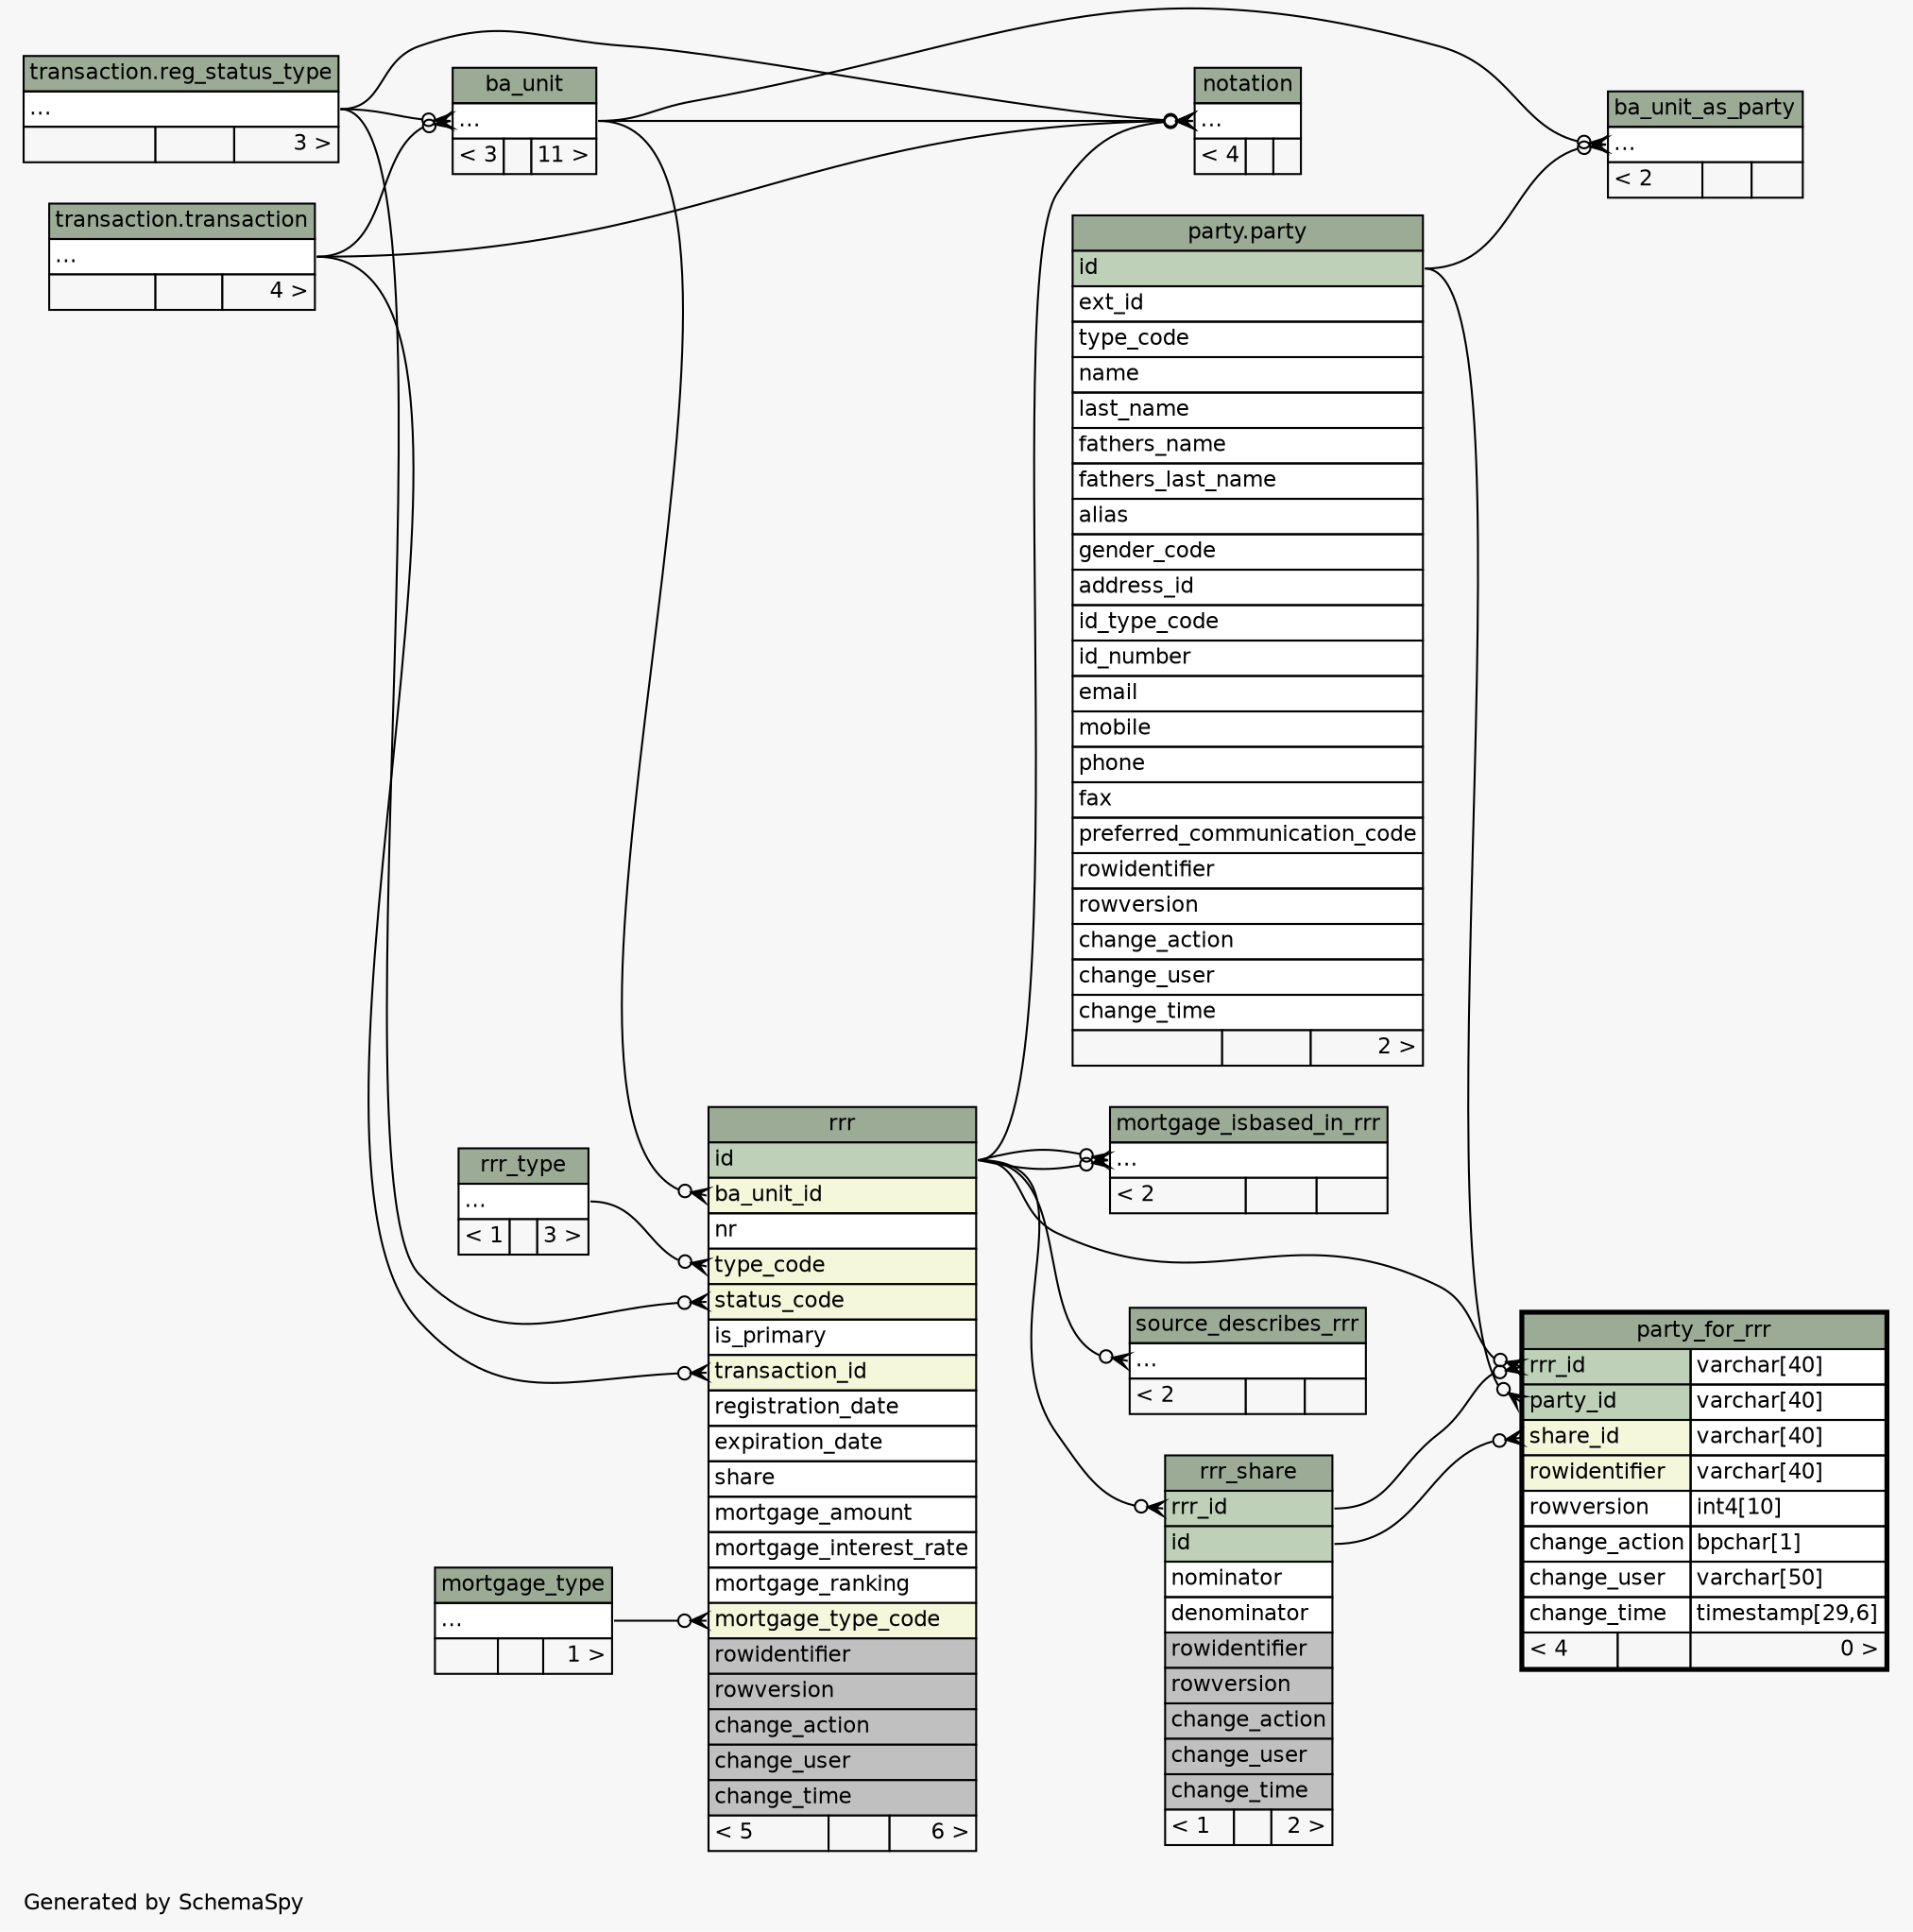 // dot 2.36.0 on Windows 7 6.1
// SchemaSpy rev 590
digraph "twoDegreesRelationshipsDiagram" {
  graph [
    rankdir="RL"
    bgcolor="#f7f7f7"
    label="\nGenerated by SchemaSpy"
    labeljust="l"
    nodesep="0.18"
    ranksep="0.46"
    fontname="Helvetica"
    fontsize="11"
  ];
  node [
    fontname="Helvetica"
    fontsize="11"
    shape="plaintext"
  ];
  edge [
    arrowsize="0.8"
  ];
  "ba_unit":"elipses":w -> "transaction.reg_status_type":"elipses":e [arrowhead=none dir=back arrowtail=crowodot];
  "ba_unit":"elipses":w -> "transaction.transaction":"elipses":e [arrowhead=none dir=back arrowtail=crowodot];
  "ba_unit_as_party":"elipses":w -> "ba_unit":"elipses":e [arrowhead=none dir=back arrowtail=crowodot];
  "ba_unit_as_party":"elipses":w -> "party.party":"id":e [arrowhead=none dir=back arrowtail=crowodot];
  "mortgage_isbased_in_rrr":"elipses":w -> "rrr":"id":e [arrowhead=none dir=back arrowtail=crowodot];
  "mortgage_isbased_in_rrr":"elipses":w -> "rrr":"id":e [arrowhead=none dir=back arrowtail=crowodot];
  "notation":"elipses":w -> "ba_unit":"elipses":e [arrowhead=none dir=back arrowtail=crowodot];
  "notation":"elipses":w -> "rrr":"id":e [arrowhead=none dir=back arrowtail=crowodot];
  "notation":"elipses":w -> "transaction.reg_status_type":"elipses":e [arrowhead=none dir=back arrowtail=crowodot];
  "notation":"elipses":w -> "transaction.transaction":"elipses":e [arrowhead=none dir=back arrowtail=crowodot];
  "party_for_rrr":"party_id":w -> "party.party":"id":e [arrowhead=none dir=back arrowtail=crowodot];
  "party_for_rrr":"rrr_id":w -> "rrr":"id":e [arrowhead=none dir=back arrowtail=crowodot];
  "party_for_rrr":"rrr_id":w -> "rrr_share":"rrr_id":e [arrowhead=none dir=back arrowtail=crowodot];
  "party_for_rrr":"share_id":w -> "rrr_share":"id":e [arrowhead=none dir=back arrowtail=crowodot];
  "rrr":"ba_unit_id":w -> "ba_unit":"elipses":e [arrowhead=none dir=back arrowtail=crowodot];
  "rrr":"mortgage_type_code":w -> "mortgage_type":"elipses":e [arrowhead=none dir=back arrowtail=crowodot];
  "rrr":"status_code":w -> "transaction.reg_status_type":"elipses":e [arrowhead=none dir=back arrowtail=crowodot];
  "rrr":"transaction_id":w -> "transaction.transaction":"elipses":e [arrowhead=none dir=back arrowtail=crowodot];
  "rrr":"type_code":w -> "rrr_type":"elipses":e [arrowhead=none dir=back arrowtail=crowodot];
  "rrr_share":"rrr_id":w -> "rrr":"id":e [arrowhead=none dir=back arrowtail=crowodot];
  "source_describes_rrr":"elipses":w -> "rrr":"id":e [arrowhead=none dir=back arrowtail=crowodot];
  "ba_unit" [
    label=<
    <TABLE BORDER="0" CELLBORDER="1" CELLSPACING="0" BGCOLOR="#ffffff">
      <TR><TD COLSPAN="3" BGCOLOR="#9bab96" ALIGN="CENTER">ba_unit</TD></TR>
      <TR><TD PORT="elipses" COLSPAN="3" ALIGN="LEFT">...</TD></TR>
      <TR><TD ALIGN="LEFT" BGCOLOR="#f7f7f7">&lt; 3</TD><TD ALIGN="RIGHT" BGCOLOR="#f7f7f7">  </TD><TD ALIGN="RIGHT" BGCOLOR="#f7f7f7">11 &gt;</TD></TR>
    </TABLE>>
    URL="ba_unit.html"
    tooltip="ba_unit"
  ];
  "ba_unit_as_party" [
    label=<
    <TABLE BORDER="0" CELLBORDER="1" CELLSPACING="0" BGCOLOR="#ffffff">
      <TR><TD COLSPAN="3" BGCOLOR="#9bab96" ALIGN="CENTER">ba_unit_as_party</TD></TR>
      <TR><TD PORT="elipses" COLSPAN="3" ALIGN="LEFT">...</TD></TR>
      <TR><TD ALIGN="LEFT" BGCOLOR="#f7f7f7">&lt; 2</TD><TD ALIGN="RIGHT" BGCOLOR="#f7f7f7">  </TD><TD ALIGN="RIGHT" BGCOLOR="#f7f7f7">  </TD></TR>
    </TABLE>>
    URL="ba_unit_as_party.html"
    tooltip="ba_unit_as_party"
  ];
  "mortgage_isbased_in_rrr" [
    label=<
    <TABLE BORDER="0" CELLBORDER="1" CELLSPACING="0" BGCOLOR="#ffffff">
      <TR><TD COLSPAN="3" BGCOLOR="#9bab96" ALIGN="CENTER">mortgage_isbased_in_rrr</TD></TR>
      <TR><TD PORT="elipses" COLSPAN="3" ALIGN="LEFT">...</TD></TR>
      <TR><TD ALIGN="LEFT" BGCOLOR="#f7f7f7">&lt; 2</TD><TD ALIGN="RIGHT" BGCOLOR="#f7f7f7">  </TD><TD ALIGN="RIGHT" BGCOLOR="#f7f7f7">  </TD></TR>
    </TABLE>>
    URL="mortgage_isbased_in_rrr.html"
    tooltip="mortgage_isbased_in_rrr"
  ];
  "mortgage_type" [
    label=<
    <TABLE BORDER="0" CELLBORDER="1" CELLSPACING="0" BGCOLOR="#ffffff">
      <TR><TD COLSPAN="3" BGCOLOR="#9bab96" ALIGN="CENTER">mortgage_type</TD></TR>
      <TR><TD PORT="elipses" COLSPAN="3" ALIGN="LEFT">...</TD></TR>
      <TR><TD ALIGN="LEFT" BGCOLOR="#f7f7f7">  </TD><TD ALIGN="RIGHT" BGCOLOR="#f7f7f7">  </TD><TD ALIGN="RIGHT" BGCOLOR="#f7f7f7">1 &gt;</TD></TR>
    </TABLE>>
    URL="mortgage_type.html"
    tooltip="mortgage_type"
  ];
  "notation" [
    label=<
    <TABLE BORDER="0" CELLBORDER="1" CELLSPACING="0" BGCOLOR="#ffffff">
      <TR><TD COLSPAN="3" BGCOLOR="#9bab96" ALIGN="CENTER">notation</TD></TR>
      <TR><TD PORT="elipses" COLSPAN="3" ALIGN="LEFT">...</TD></TR>
      <TR><TD ALIGN="LEFT" BGCOLOR="#f7f7f7">&lt; 4</TD><TD ALIGN="RIGHT" BGCOLOR="#f7f7f7">  </TD><TD ALIGN="RIGHT" BGCOLOR="#f7f7f7">  </TD></TR>
    </TABLE>>
    URL="notation.html"
    tooltip="notation"
  ];
  "party.party" [
    label=<
    <TABLE BORDER="0" CELLBORDER="1" CELLSPACING="0" BGCOLOR="#ffffff">
      <TR><TD COLSPAN="3" BGCOLOR="#9bab96" ALIGN="CENTER">party.party</TD></TR>
      <TR><TD PORT="id" COLSPAN="3" BGCOLOR="#bed1b8" ALIGN="LEFT">id</TD></TR>
      <TR><TD PORT="ext_id" COLSPAN="3" ALIGN="LEFT">ext_id</TD></TR>
      <TR><TD PORT="type_code" COLSPAN="3" ALIGN="LEFT">type_code</TD></TR>
      <TR><TD PORT="name" COLSPAN="3" ALIGN="LEFT">name</TD></TR>
      <TR><TD PORT="last_name" COLSPAN="3" ALIGN="LEFT">last_name</TD></TR>
      <TR><TD PORT="fathers_name" COLSPAN="3" ALIGN="LEFT">fathers_name</TD></TR>
      <TR><TD PORT="fathers_last_name" COLSPAN="3" ALIGN="LEFT">fathers_last_name</TD></TR>
      <TR><TD PORT="alias" COLSPAN="3" ALIGN="LEFT">alias</TD></TR>
      <TR><TD PORT="gender_code" COLSPAN="3" ALIGN="LEFT">gender_code</TD></TR>
      <TR><TD PORT="address_id" COLSPAN="3" ALIGN="LEFT">address_id</TD></TR>
      <TR><TD PORT="id_type_code" COLSPAN="3" ALIGN="LEFT">id_type_code</TD></TR>
      <TR><TD PORT="id_number" COLSPAN="3" ALIGN="LEFT">id_number</TD></TR>
      <TR><TD PORT="email" COLSPAN="3" ALIGN="LEFT">email</TD></TR>
      <TR><TD PORT="mobile" COLSPAN="3" ALIGN="LEFT">mobile</TD></TR>
      <TR><TD PORT="phone" COLSPAN="3" ALIGN="LEFT">phone</TD></TR>
      <TR><TD PORT="fax" COLSPAN="3" ALIGN="LEFT">fax</TD></TR>
      <TR><TD PORT="preferred_communication_code" COLSPAN="3" ALIGN="LEFT">preferred_communication_code</TD></TR>
      <TR><TD PORT="rowidentifier" COLSPAN="3" ALIGN="LEFT">rowidentifier</TD></TR>
      <TR><TD PORT="rowversion" COLSPAN="3" ALIGN="LEFT">rowversion</TD></TR>
      <TR><TD PORT="change_action" COLSPAN="3" ALIGN="LEFT">change_action</TD></TR>
      <TR><TD PORT="change_user" COLSPAN="3" ALIGN="LEFT">change_user</TD></TR>
      <TR><TD PORT="change_time" COLSPAN="3" ALIGN="LEFT">change_time</TD></TR>
      <TR><TD ALIGN="LEFT" BGCOLOR="#f7f7f7">  </TD><TD ALIGN="RIGHT" BGCOLOR="#f7f7f7">  </TD><TD ALIGN="RIGHT" BGCOLOR="#f7f7f7">2 &gt;</TD></TR>
    </TABLE>>
    URL="../../party/tables/party.html"
    tooltip="party.party"
  ];
  "party_for_rrr" [
    label=<
    <TABLE BORDER="2" CELLBORDER="1" CELLSPACING="0" BGCOLOR="#ffffff">
      <TR><TD COLSPAN="3" BGCOLOR="#9bab96" ALIGN="CENTER">party_for_rrr</TD></TR>
      <TR><TD PORT="rrr_id" COLSPAN="2" BGCOLOR="#bed1b8" ALIGN="LEFT">rrr_id</TD><TD PORT="rrr_id.type" ALIGN="LEFT">varchar[40]</TD></TR>
      <TR><TD PORT="party_id" COLSPAN="2" BGCOLOR="#bed1b8" ALIGN="LEFT">party_id</TD><TD PORT="party_id.type" ALIGN="LEFT">varchar[40]</TD></TR>
      <TR><TD PORT="share_id" COLSPAN="2" BGCOLOR="#f4f7da" ALIGN="LEFT">share_id</TD><TD PORT="share_id.type" ALIGN="LEFT">varchar[40]</TD></TR>
      <TR><TD PORT="rowidentifier" COLSPAN="2" BGCOLOR="#f4f7da" ALIGN="LEFT">rowidentifier</TD><TD PORT="rowidentifier.type" ALIGN="LEFT">varchar[40]</TD></TR>
      <TR><TD PORT="rowversion" COLSPAN="2" ALIGN="LEFT">rowversion</TD><TD PORT="rowversion.type" ALIGN="LEFT">int4[10]</TD></TR>
      <TR><TD PORT="change_action" COLSPAN="2" ALIGN="LEFT">change_action</TD><TD PORT="change_action.type" ALIGN="LEFT">bpchar[1]</TD></TR>
      <TR><TD PORT="change_user" COLSPAN="2" ALIGN="LEFT">change_user</TD><TD PORT="change_user.type" ALIGN="LEFT">varchar[50]</TD></TR>
      <TR><TD PORT="change_time" COLSPAN="2" ALIGN="LEFT">change_time</TD><TD PORT="change_time.type" ALIGN="LEFT">timestamp[29,6]</TD></TR>
      <TR><TD ALIGN="LEFT" BGCOLOR="#f7f7f7">&lt; 4</TD><TD ALIGN="RIGHT" BGCOLOR="#f7f7f7">  </TD><TD ALIGN="RIGHT" BGCOLOR="#f7f7f7">0 &gt;</TD></TR>
    </TABLE>>
    URL="party_for_rrr.html"
    tooltip="party_for_rrr"
  ];
  "transaction.reg_status_type" [
    label=<
    <TABLE BORDER="0" CELLBORDER="1" CELLSPACING="0" BGCOLOR="#ffffff">
      <TR><TD COLSPAN="3" BGCOLOR="#9bab96" ALIGN="CENTER">transaction.reg_status_type</TD></TR>
      <TR><TD PORT="elipses" COLSPAN="3" ALIGN="LEFT">...</TD></TR>
      <TR><TD ALIGN="LEFT" BGCOLOR="#f7f7f7">  </TD><TD ALIGN="RIGHT" BGCOLOR="#f7f7f7">  </TD><TD ALIGN="RIGHT" BGCOLOR="#f7f7f7">3 &gt;</TD></TR>
    </TABLE>>
    URL="../../transaction/tables/reg_status_type.html"
    tooltip="transaction.reg_status_type"
  ];
  "rrr" [
    label=<
    <TABLE BORDER="0" CELLBORDER="1" CELLSPACING="0" BGCOLOR="#ffffff">
      <TR><TD COLSPAN="3" BGCOLOR="#9bab96" ALIGN="CENTER">rrr</TD></TR>
      <TR><TD PORT="id" COLSPAN="3" BGCOLOR="#bed1b8" ALIGN="LEFT">id</TD></TR>
      <TR><TD PORT="ba_unit_id" COLSPAN="3" BGCOLOR="#f4f7da" ALIGN="LEFT">ba_unit_id</TD></TR>
      <TR><TD PORT="nr" COLSPAN="3" ALIGN="LEFT">nr</TD></TR>
      <TR><TD PORT="type_code" COLSPAN="3" BGCOLOR="#f4f7da" ALIGN="LEFT">type_code</TD></TR>
      <TR><TD PORT="status_code" COLSPAN="3" BGCOLOR="#f4f7da" ALIGN="LEFT">status_code</TD></TR>
      <TR><TD PORT="is_primary" COLSPAN="3" ALIGN="LEFT">is_primary</TD></TR>
      <TR><TD PORT="transaction_id" COLSPAN="3" BGCOLOR="#f4f7da" ALIGN="LEFT">transaction_id</TD></TR>
      <TR><TD PORT="registration_date" COLSPAN="3" ALIGN="LEFT">registration_date</TD></TR>
      <TR><TD PORT="expiration_date" COLSPAN="3" ALIGN="LEFT">expiration_date</TD></TR>
      <TR><TD PORT="share" COLSPAN="3" ALIGN="LEFT">share</TD></TR>
      <TR><TD PORT="mortgage_amount" COLSPAN="3" ALIGN="LEFT">mortgage_amount</TD></TR>
      <TR><TD PORT="mortgage_interest_rate" COLSPAN="3" ALIGN="LEFT">mortgage_interest_rate</TD></TR>
      <TR><TD PORT="mortgage_ranking" COLSPAN="3" ALIGN="LEFT">mortgage_ranking</TD></TR>
      <TR><TD PORT="mortgage_type_code" COLSPAN="3" BGCOLOR="#f4f7da" ALIGN="LEFT">mortgage_type_code</TD></TR>
      <TR><TD PORT="rowidentifier" COLSPAN="3" BGCOLOR="#c0c0c0" ALIGN="LEFT">rowidentifier</TD></TR>
      <TR><TD PORT="rowversion" COLSPAN="3" BGCOLOR="#c0c0c0" ALIGN="LEFT">rowversion</TD></TR>
      <TR><TD PORT="change_action" COLSPAN="3" BGCOLOR="#c0c0c0" ALIGN="LEFT">change_action</TD></TR>
      <TR><TD PORT="change_user" COLSPAN="3" BGCOLOR="#c0c0c0" ALIGN="LEFT">change_user</TD></TR>
      <TR><TD PORT="change_time" COLSPAN="3" BGCOLOR="#c0c0c0" ALIGN="LEFT">change_time</TD></TR>
      <TR><TD ALIGN="LEFT" BGCOLOR="#f7f7f7">&lt; 5</TD><TD ALIGN="RIGHT" BGCOLOR="#f7f7f7">  </TD><TD ALIGN="RIGHT" BGCOLOR="#f7f7f7">6 &gt;</TD></TR>
    </TABLE>>
    URL="rrr.html"
    tooltip="rrr"
  ];
  "rrr_share" [
    label=<
    <TABLE BORDER="0" CELLBORDER="1" CELLSPACING="0" BGCOLOR="#ffffff">
      <TR><TD COLSPAN="3" BGCOLOR="#9bab96" ALIGN="CENTER">rrr_share</TD></TR>
      <TR><TD PORT="rrr_id" COLSPAN="3" BGCOLOR="#bed1b8" ALIGN="LEFT">rrr_id</TD></TR>
      <TR><TD PORT="id" COLSPAN="3" BGCOLOR="#bed1b8" ALIGN="LEFT">id</TD></TR>
      <TR><TD PORT="nominator" COLSPAN="3" ALIGN="LEFT">nominator</TD></TR>
      <TR><TD PORT="denominator" COLSPAN="3" ALIGN="LEFT">denominator</TD></TR>
      <TR><TD PORT="rowidentifier" COLSPAN="3" BGCOLOR="#c0c0c0" ALIGN="LEFT">rowidentifier</TD></TR>
      <TR><TD PORT="rowversion" COLSPAN="3" BGCOLOR="#c0c0c0" ALIGN="LEFT">rowversion</TD></TR>
      <TR><TD PORT="change_action" COLSPAN="3" BGCOLOR="#c0c0c0" ALIGN="LEFT">change_action</TD></TR>
      <TR><TD PORT="change_user" COLSPAN="3" BGCOLOR="#c0c0c0" ALIGN="LEFT">change_user</TD></TR>
      <TR><TD PORT="change_time" COLSPAN="3" BGCOLOR="#c0c0c0" ALIGN="LEFT">change_time</TD></TR>
      <TR><TD ALIGN="LEFT" BGCOLOR="#f7f7f7">&lt; 1</TD><TD ALIGN="RIGHT" BGCOLOR="#f7f7f7">  </TD><TD ALIGN="RIGHT" BGCOLOR="#f7f7f7">2 &gt;</TD></TR>
    </TABLE>>
    URL="rrr_share.html"
    tooltip="rrr_share"
  ];
  "rrr_type" [
    label=<
    <TABLE BORDER="0" CELLBORDER="1" CELLSPACING="0" BGCOLOR="#ffffff">
      <TR><TD COLSPAN="3" BGCOLOR="#9bab96" ALIGN="CENTER">rrr_type</TD></TR>
      <TR><TD PORT="elipses" COLSPAN="3" ALIGN="LEFT">...</TD></TR>
      <TR><TD ALIGN="LEFT" BGCOLOR="#f7f7f7">&lt; 1</TD><TD ALIGN="RIGHT" BGCOLOR="#f7f7f7">  </TD><TD ALIGN="RIGHT" BGCOLOR="#f7f7f7">3 &gt;</TD></TR>
    </TABLE>>
    URL="rrr_type.html"
    tooltip="rrr_type"
  ];
  "source_describes_rrr" [
    label=<
    <TABLE BORDER="0" CELLBORDER="1" CELLSPACING="0" BGCOLOR="#ffffff">
      <TR><TD COLSPAN="3" BGCOLOR="#9bab96" ALIGN="CENTER">source_describes_rrr</TD></TR>
      <TR><TD PORT="elipses" COLSPAN="3" ALIGN="LEFT">...</TD></TR>
      <TR><TD ALIGN="LEFT" BGCOLOR="#f7f7f7">&lt; 2</TD><TD ALIGN="RIGHT" BGCOLOR="#f7f7f7">  </TD><TD ALIGN="RIGHT" BGCOLOR="#f7f7f7">  </TD></TR>
    </TABLE>>
    URL="source_describes_rrr.html"
    tooltip="source_describes_rrr"
  ];
  "transaction.transaction" [
    label=<
    <TABLE BORDER="0" CELLBORDER="1" CELLSPACING="0" BGCOLOR="#ffffff">
      <TR><TD COLSPAN="3" BGCOLOR="#9bab96" ALIGN="CENTER">transaction.transaction</TD></TR>
      <TR><TD PORT="elipses" COLSPAN="3" ALIGN="LEFT">...</TD></TR>
      <TR><TD ALIGN="LEFT" BGCOLOR="#f7f7f7">  </TD><TD ALIGN="RIGHT" BGCOLOR="#f7f7f7">  </TD><TD ALIGN="RIGHT" BGCOLOR="#f7f7f7">4 &gt;</TD></TR>
    </TABLE>>
    URL="../../transaction/tables/transaction.html"
    tooltip="transaction.transaction"
  ];
}
